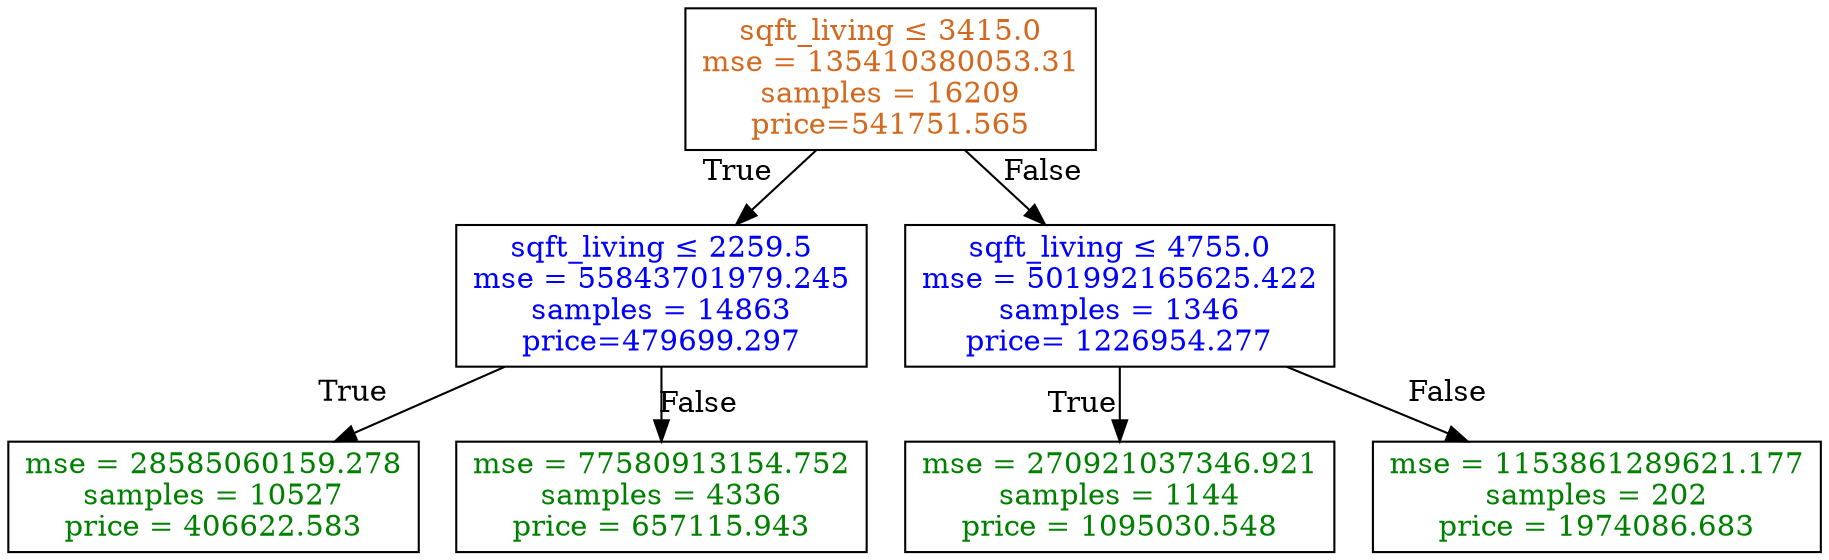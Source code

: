 digraph Tree {
node [shape=box, style="filled,solid", fillcolor="#FFFFFF"] ;
0 [label=<<FONT COLOR="#D2691E">sqft_living &le; 3415.0<br/>mse = 135410380053.31<br/>samples = 16209<br/>price=541751.565<br/></FONT>>];
1 [label=<<FONT COLOR="#0000FF">sqft_living &le; 2259.5<br/>mse = 55843701979.245<br/>samples = 14863<br/>price=479699.297<br/></FONT>>];
0 -> 1 [labeldistance=2.5, labelangle=45, headlabel="True"] ;
2 [label=<<FONT COLOR="#008000">mse = 28585060159.278<br/>samples = 10527<br/>price = 406622.583<br/></FONT>>];
1 -> 2 [labeldistance=2.5, labelangle=45, headlabel="True"];
3 [label=<<FONT COLOR="#008000">mse = 77580913154.752<br/>samples = 4336<br/>price = 657115.943<br/></FONT>>];
1 -> 3 [labeldistance=2.5, labelangle=-45, headlabel="False"];
4 [label=<<FONT COLOR="#0000FF">sqft_living &le; 4755.0<br/>mse = 501992165625.422<br/>samples = 1346<br/>price= 1226954.277<br/></FONT>>];
0 -> 4 [labeldistance=2.5, labelangle=-45, headlabel="False"] ;
5 [label=<<FONT COLOR="#008000">mse = 270921037346.921<br/>samples = 1144<br/>price = 1095030.548<br/></FONT>>];
4 -> 5 [labeldistance=2.5, labelangle=45, headlabel="True"];
6 [label=<<FONT COLOR="#008000">mse = 1153861289621.177<br/>samples = 202<br/>price = 1974086.683<br/></FONT>>];
4 -> 6 [labeldistance=2.5, labelangle=-45, headlabel="False"];
}